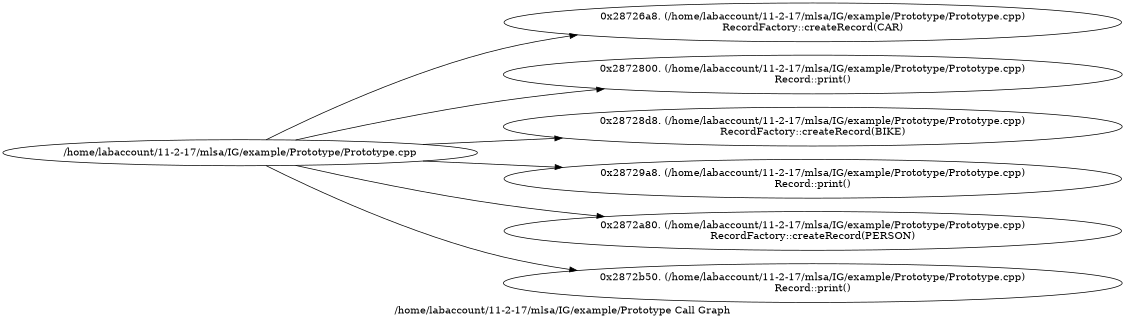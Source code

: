 digraph "/home/labaccount/11-2-17/mlsa/IG/example/Prototype Call Graph" {
	graph [dpi=300
		rankdir=LR
		size="7.5, 10"
		label="/home/labaccount/11-2-17/mlsa/IG/example/Prototype Call Graph"
	];

	Node0x795878210 [shape=oval, label="/home/labaccount/11-2-17/mlsa/IG/example/Prototype/Prototype.cpp"];
	Node0x217510574 [shape=oval, label="0x28726a8. (/home/labaccount/11-2-17/mlsa/IG/example/Prototype/Prototype.cpp)\nRecordFactory::createRecord(CAR)"];
	Node0x795878210 -> Node0x217510574;
	Node0x889517079 [shape=oval, label="0x2872800. (/home/labaccount/11-2-17/mlsa/IG/example/Prototype/Prototype.cpp)\nRecord::print()"];
	Node0x795878210 -> Node0x889517079;
	Node0x989235520 [shape=oval, label="0x28728d8. (/home/labaccount/11-2-17/mlsa/IG/example/Prototype/Prototype.cpp)\nRecordFactory::createRecord(BIKE)"];
	Node0x795878210 -> Node0x989235520;
	Node0x464139145 [shape=oval, label="0x28729a8. (/home/labaccount/11-2-17/mlsa/IG/example/Prototype/Prototype.cpp)\nRecord::print()"];
	Node0x795878210 -> Node0x464139145;
	Node0x201522514 [shape=oval, label="0x2872a80. (/home/labaccount/11-2-17/mlsa/IG/example/Prototype/Prototype.cpp)\nRecordFactory::createRecord(PERSON)"];
	Node0x795878210 -> Node0x201522514;
	Node0x663988867 [shape=oval, label="0x2872b50. (/home/labaccount/11-2-17/mlsa/IG/example/Prototype/Prototype.cpp)\nRecord::print()"];
	Node0x795878210 -> Node0x663988867;
}